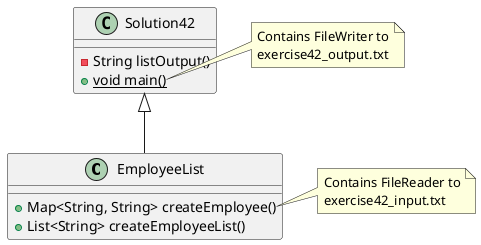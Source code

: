 @startuml

class EmployeeList {
    + Map<String, String> createEmployee()
    + List<String> createEmployeeList()
}

class Solution42 {
    - String listOutput()
    + {Static} void main()
}

Solution42 <|-- EmployeeList

note right of EmployeeList::createEmployee()
    Contains FileReader to
    exercise42_input.txt
end note

note right of Solution42::main
    Contains FileWriter to
    exercise42_output.txt
end note


@enduml